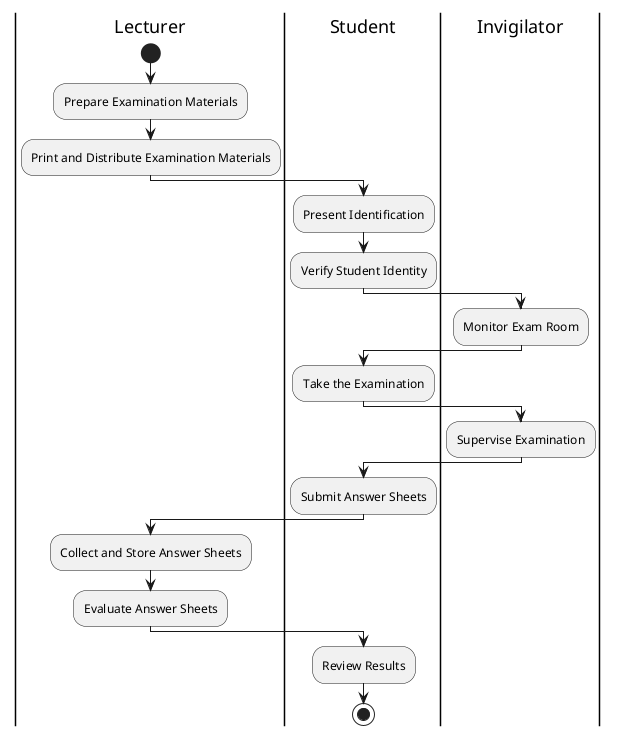 @startuml
|Lecturer|
start
:Prepare Examination Materials;
:Print and Distribute Examination Materials;

|Student|
:Present Identification;
:Verify Student Identity;

|Invigilator|
:Monitor Exam Room;

|Student|
:Take the Examination;

|Invigilator|
:Supervise Examination;

|Student|
:Submit Answer Sheets;

|Lecturer|
:Collect and Store Answer Sheets;
:Evaluate Answer Sheets;

|Student|
:Review Results;
stop
@enduml
